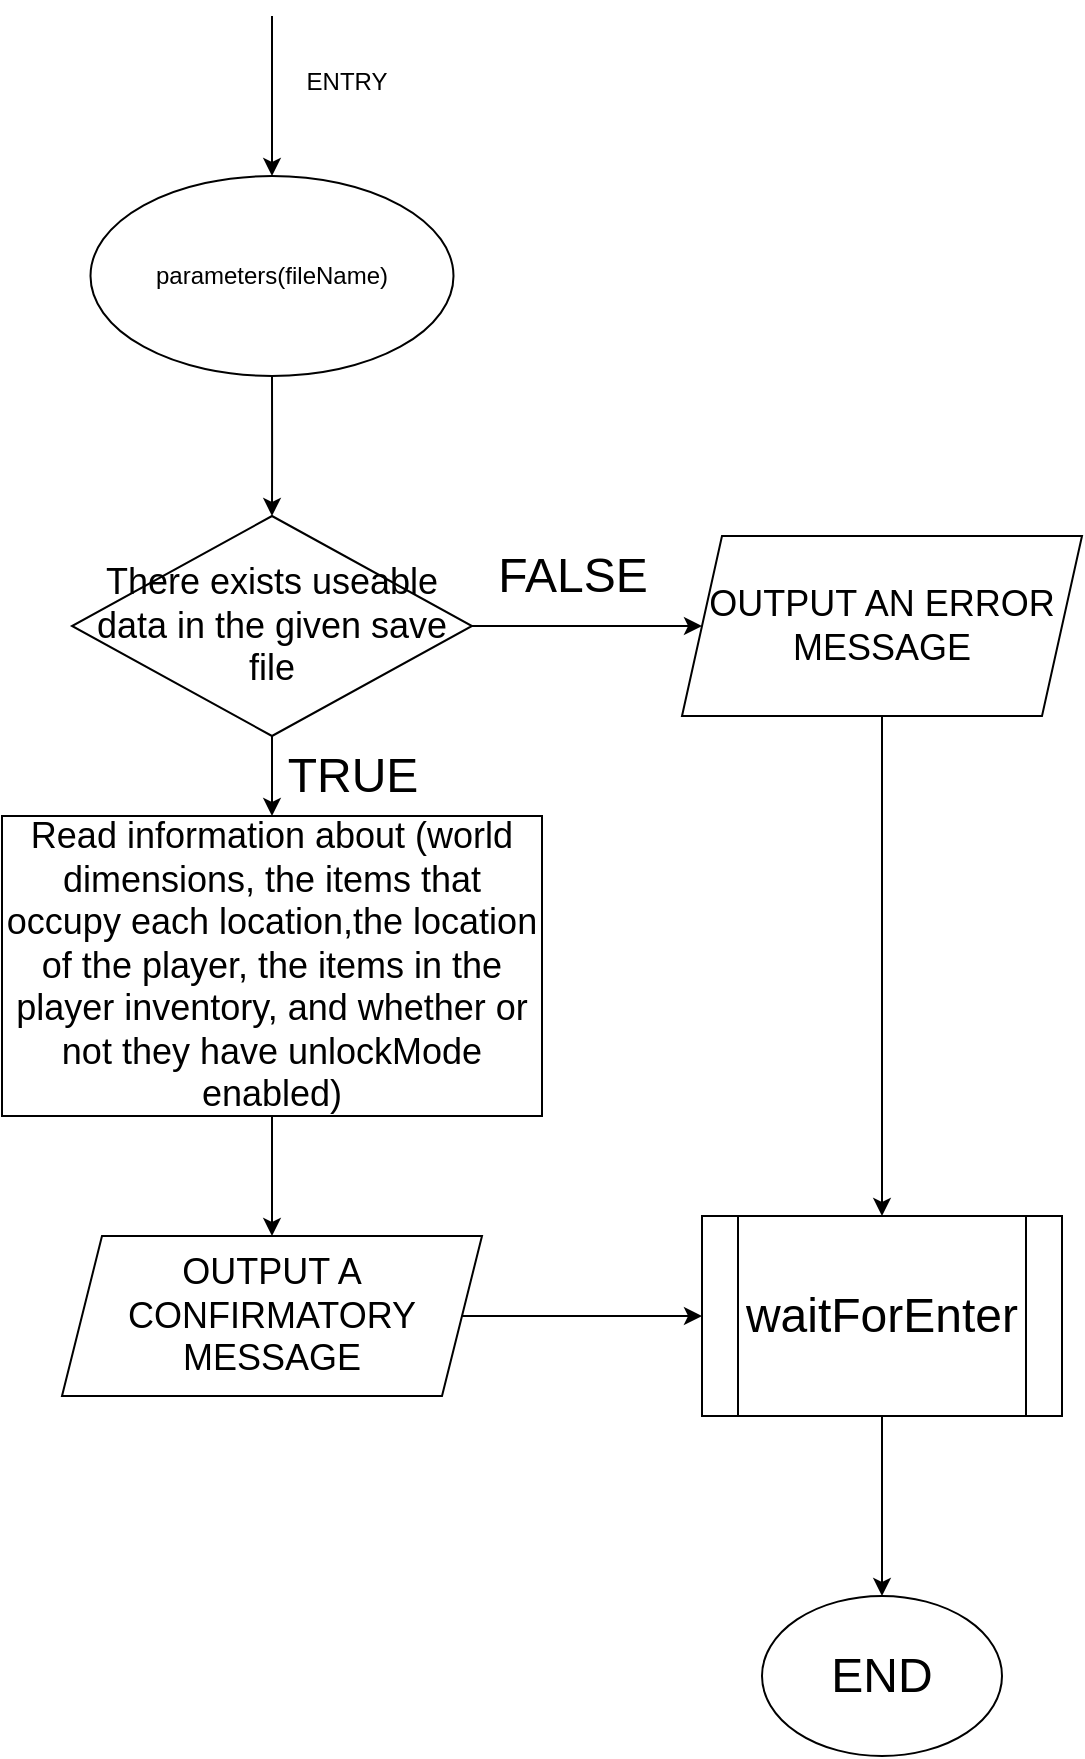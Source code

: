 <mxfile version="21.8.2" type="device">
  <diagram id="C5RBs43oDa-KdzZeNtuy" name="Page-1">
    <mxGraphModel dx="1930" dy="878" grid="1" gridSize="10" guides="1" tooltips="1" connect="1" arrows="1" fold="1" page="1" pageScale="1" pageWidth="827" pageHeight="1169" math="0" shadow="0">
      <root>
        <mxCell id="WIyWlLk6GJQsqaUBKTNV-0" />
        <mxCell id="WIyWlLk6GJQsqaUBKTNV-1" parent="WIyWlLk6GJQsqaUBKTNV-0" />
        <mxCell id="GRbMy3bL4gG7srACkzMk-0" value="ENTRY" style="text;html=1;align=center;verticalAlign=middle;resizable=0;points=[];autosize=1;strokeColor=none;fillColor=none;" vertex="1" parent="WIyWlLk6GJQsqaUBKTNV-1">
          <mxGeometry x="177" y="108" width="70" height="30" as="geometry" />
        </mxCell>
        <mxCell id="GRbMy3bL4gG7srACkzMk-196" value="" style="edgeStyle=orthogonalEdgeStyle;rounded=0;orthogonalLoop=1;jettySize=auto;html=1;" edge="1" parent="WIyWlLk6GJQsqaUBKTNV-1" source="GRbMy3bL4gG7srACkzMk-194" target="GRbMy3bL4gG7srACkzMk-195">
          <mxGeometry relative="1" as="geometry" />
        </mxCell>
        <mxCell id="GRbMy3bL4gG7srACkzMk-204" value="" style="edgeStyle=orthogonalEdgeStyle;rounded=0;orthogonalLoop=1;jettySize=auto;html=1;" edge="1" parent="WIyWlLk6GJQsqaUBKTNV-1" source="GRbMy3bL4gG7srACkzMk-194" target="GRbMy3bL4gG7srACkzMk-203">
          <mxGeometry relative="1" as="geometry" />
        </mxCell>
        <mxCell id="GRbMy3bL4gG7srACkzMk-194" value="&lt;font style=&quot;font-size: 18px;&quot;&gt;There exists useable data in the given save file&lt;/font&gt;" style="rhombus;whiteSpace=wrap;html=1;" vertex="1" parent="WIyWlLk6GJQsqaUBKTNV-1">
          <mxGeometry x="75" y="340" width="200" height="110" as="geometry" />
        </mxCell>
        <mxCell id="GRbMy3bL4gG7srACkzMk-198" value="" style="edgeStyle=orthogonalEdgeStyle;rounded=0;orthogonalLoop=1;jettySize=auto;html=1;" edge="1" parent="WIyWlLk6GJQsqaUBKTNV-1" source="GRbMy3bL4gG7srACkzMk-195" target="GRbMy3bL4gG7srACkzMk-197">
          <mxGeometry relative="1" as="geometry" />
        </mxCell>
        <mxCell id="GRbMy3bL4gG7srACkzMk-195" value="&lt;font style=&quot;font-size: 18px;&quot;&gt;Read information about (world dimensions, the items that occupy each location,the location of the player, the items in the player inventory, and whether or not they have unlockMode enabled)&lt;/font&gt;" style="rounded=0;whiteSpace=wrap;html=1;" vertex="1" parent="WIyWlLk6GJQsqaUBKTNV-1">
          <mxGeometry x="40" y="490" width="270" height="150" as="geometry" />
        </mxCell>
        <mxCell id="GRbMy3bL4gG7srACkzMk-205" value="" style="edgeStyle=orthogonalEdgeStyle;rounded=0;orthogonalLoop=1;jettySize=auto;html=1;entryX=0;entryY=0.5;entryDx=0;entryDy=0;" edge="1" parent="WIyWlLk6GJQsqaUBKTNV-1" source="GRbMy3bL4gG7srACkzMk-197" target="GRbMy3bL4gG7srACkzMk-208">
          <mxGeometry relative="1" as="geometry">
            <mxPoint x="390" y="730" as="targetPoint" />
            <Array as="points">
              <mxPoint x="360" y="740" />
              <mxPoint x="360" y="740" />
            </Array>
          </mxGeometry>
        </mxCell>
        <mxCell id="GRbMy3bL4gG7srACkzMk-197" value="&lt;font style=&quot;font-size: 18px;&quot;&gt;OUTPUT A CONFIRMATORY MESSAGE&lt;/font&gt;" style="shape=parallelogram;perimeter=parallelogramPerimeter;whiteSpace=wrap;html=1;fixedSize=1;" vertex="1" parent="WIyWlLk6GJQsqaUBKTNV-1">
          <mxGeometry x="70" y="700" width="210" height="80" as="geometry" />
        </mxCell>
        <mxCell id="GRbMy3bL4gG7srACkzMk-201" value="" style="edgeStyle=orthogonalEdgeStyle;rounded=0;orthogonalLoop=1;jettySize=auto;html=1;" edge="1" parent="WIyWlLk6GJQsqaUBKTNV-1" source="GRbMy3bL4gG7srACkzMk-199" target="GRbMy3bL4gG7srACkzMk-194">
          <mxGeometry relative="1" as="geometry" />
        </mxCell>
        <mxCell id="GRbMy3bL4gG7srACkzMk-199" value="parameters(fileName)" style="ellipse;whiteSpace=wrap;html=1;" vertex="1" parent="WIyWlLk6GJQsqaUBKTNV-1">
          <mxGeometry x="84.25" y="170" width="181.5" height="100" as="geometry" />
        </mxCell>
        <mxCell id="GRbMy3bL4gG7srACkzMk-200" value="" style="endArrow=classic;html=1;rounded=0;entryX=0.5;entryY=0;entryDx=0;entryDy=0;" edge="1" parent="WIyWlLk6GJQsqaUBKTNV-1" target="GRbMy3bL4gG7srACkzMk-199">
          <mxGeometry width="50" height="50" relative="1" as="geometry">
            <mxPoint x="175" y="90" as="sourcePoint" />
            <mxPoint x="330" y="370" as="targetPoint" />
          </mxGeometry>
        </mxCell>
        <mxCell id="GRbMy3bL4gG7srACkzMk-206" style="edgeStyle=orthogonalEdgeStyle;rounded=0;orthogonalLoop=1;jettySize=auto;html=1;entryX=0.5;entryY=0;entryDx=0;entryDy=0;" edge="1" parent="WIyWlLk6GJQsqaUBKTNV-1" source="GRbMy3bL4gG7srACkzMk-203" target="GRbMy3bL4gG7srACkzMk-208">
          <mxGeometry relative="1" as="geometry">
            <mxPoint x="450" y="690" as="targetPoint" />
          </mxGeometry>
        </mxCell>
        <mxCell id="GRbMy3bL4gG7srACkzMk-203" value="&lt;font style=&quot;font-size: 18px;&quot;&gt;OUTPUT AN ERROR MESSAGE&lt;/font&gt;" style="shape=parallelogram;perimeter=parallelogramPerimeter;whiteSpace=wrap;html=1;fixedSize=1;" vertex="1" parent="WIyWlLk6GJQsqaUBKTNV-1">
          <mxGeometry x="380" y="350" width="200" height="90" as="geometry" />
        </mxCell>
        <mxCell id="GRbMy3bL4gG7srACkzMk-207" value="&lt;font style=&quot;font-size: 24px;&quot;&gt;END&lt;/font&gt;" style="ellipse;whiteSpace=wrap;html=1;" vertex="1" parent="WIyWlLk6GJQsqaUBKTNV-1">
          <mxGeometry x="420" y="880" width="120" height="80" as="geometry" />
        </mxCell>
        <mxCell id="GRbMy3bL4gG7srACkzMk-209" value="" style="edgeStyle=orthogonalEdgeStyle;rounded=0;orthogonalLoop=1;jettySize=auto;html=1;" edge="1" parent="WIyWlLk6GJQsqaUBKTNV-1" source="GRbMy3bL4gG7srACkzMk-208" target="GRbMy3bL4gG7srACkzMk-207">
          <mxGeometry relative="1" as="geometry" />
        </mxCell>
        <mxCell id="GRbMy3bL4gG7srACkzMk-208" value="&lt;font style=&quot;font-size: 24px;&quot;&gt;waitForEnter&lt;/font&gt;" style="shape=process;whiteSpace=wrap;html=1;backgroundOutline=1;" vertex="1" parent="WIyWlLk6GJQsqaUBKTNV-1">
          <mxGeometry x="390" y="690" width="180" height="100" as="geometry" />
        </mxCell>
        <mxCell id="GRbMy3bL4gG7srACkzMk-210" value="&lt;font style=&quot;font-size: 24px;&quot;&gt;TRUE &lt;/font&gt;" style="text;html=1;align=center;verticalAlign=middle;resizable=0;points=[];autosize=1;strokeColor=none;fillColor=none;" vertex="1" parent="WIyWlLk6GJQsqaUBKTNV-1">
          <mxGeometry x="170" y="450" width="90" height="40" as="geometry" />
        </mxCell>
        <mxCell id="GRbMy3bL4gG7srACkzMk-211" value="&lt;font style=&quot;font-size: 24px;&quot;&gt;FALSE&lt;/font&gt;" style="text;html=1;align=center;verticalAlign=middle;resizable=0;points=[];autosize=1;strokeColor=none;fillColor=none;" vertex="1" parent="WIyWlLk6GJQsqaUBKTNV-1">
          <mxGeometry x="275" y="350" width="100" height="40" as="geometry" />
        </mxCell>
      </root>
    </mxGraphModel>
  </diagram>
</mxfile>

